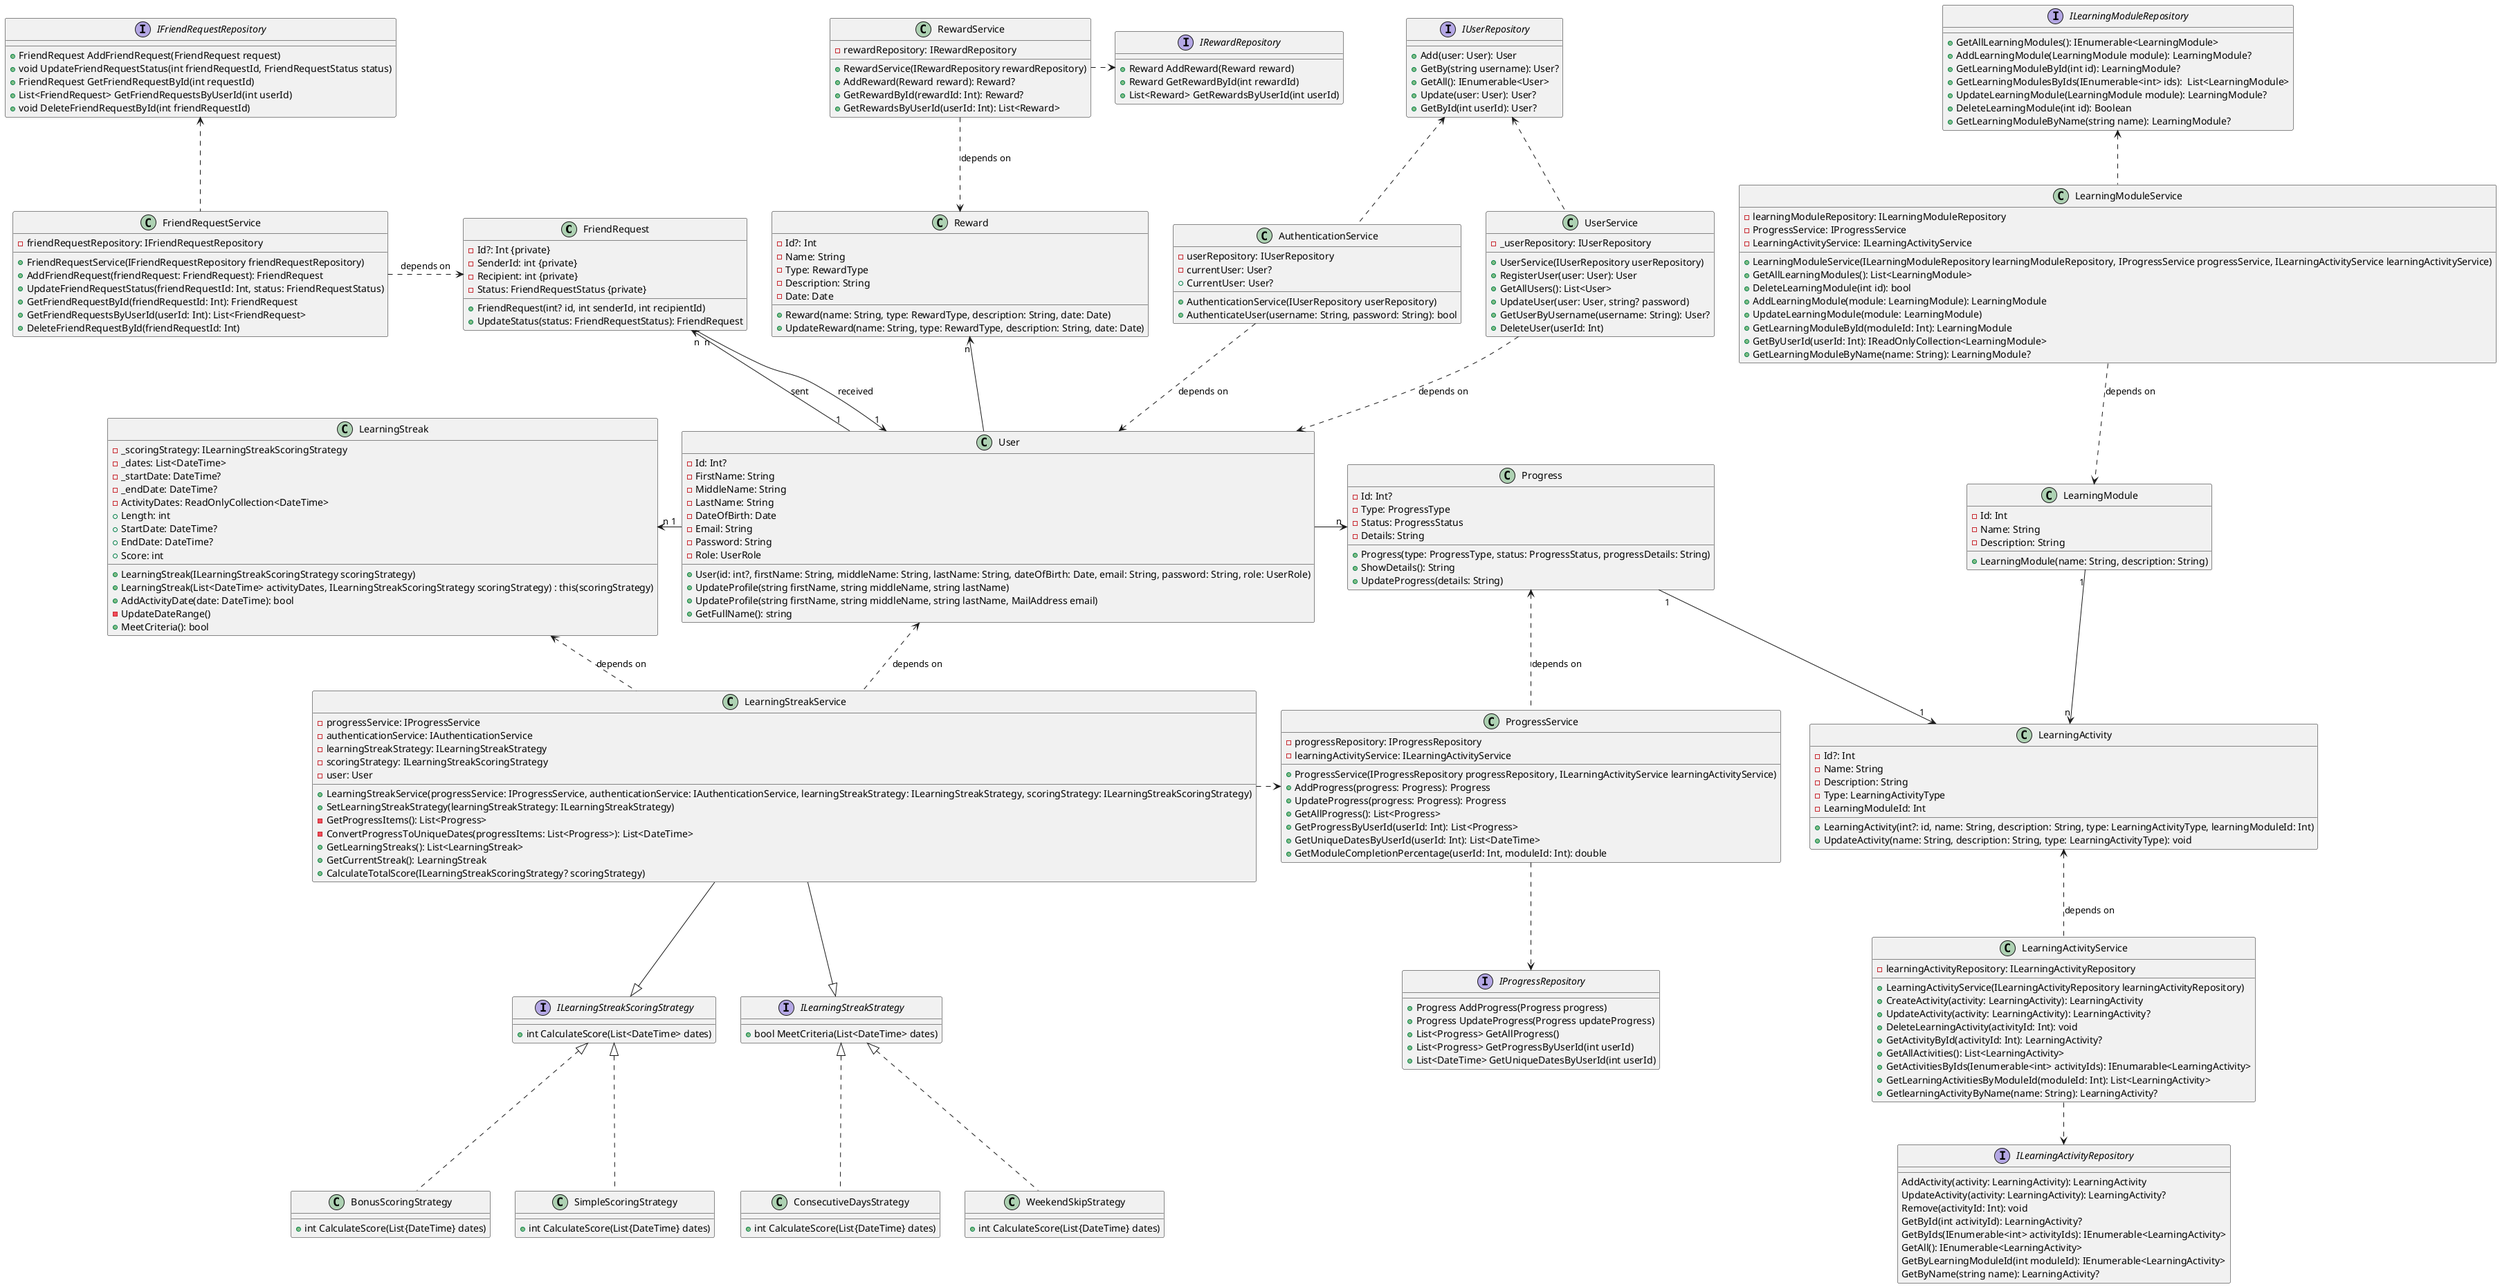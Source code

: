 @startuml

class FriendRequest {
    - Id?: Int {private}
    - SenderId: int {private}
    - Recipient: int {private}
    - Status: FriendRequestStatus {private}
    + FriendRequest(int? id, int senderId, int recipientId)
    +UpdateStatus(status: FriendRequestStatus): FriendRequest
}

class LearningActivity {
    - Id?: Int
    - Name: String
    - Description: String
    - Type: LearningActivityType
    - LearningModuleId: Int
    + LearningActivity(int?: id, name: String, description: String, type: LearningActivityType, learningModuleId: Int)
    + UpdateActivity(name: String, description: String, type: LearningActivityType): void
}

class LearningModule {
    - Id: Int
    - Name: String
    - Description: String
    + LearningModule(name: String, description: String)
}

class Progress {
    - Id: Int?
    - Type: ProgressType
    - Status: ProgressStatus
    - Details: String
    +Progress(type: ProgressType, status: ProgressStatus, progressDetails: String)
    +ShowDetails(): String
    +UpdateProgress(details: String)
}

class Reward {
    - Id?: Int
    - Name: String
    - Type: RewardType
    - Description: String
    - Date: Date
    + Reward(name: String, type: RewardType, description: String, date: Date)
    + UpdateReward(name: String, type: RewardType, description: String, date: Date)
}

class User {
    - Id: Int?
    - FirstName: String
    - MiddleName: String
    - LastName: String
    - DateOfBirth: Date
    - Email: String
    - Password: String
    - Role: UserRole
    + User(id: int?, firstName: String, middleName: String, lastName: String, dateOfBirth: Date, email: String, password: String, role: UserRole)
    + UpdateProfile(string firstName, string middleName, string lastName)
    + UpdateProfile(string firstName, string middleName, string lastName, MailAddress email)
    + GetFullName(): string
}

class LearningStreak {
    - _scoringStrategy: ILearningStreakScoringStrategy
    - _dates: List<DateTime>
    - _startDate: DateTime?
    - _endDate: DateTime?
    - ActivityDates: ReadOnlyCollection<DateTime>
    + Length: int
    + StartDate: DateTime?
    + EndDate: DateTime?
    + Score: int
    + LearningStreak(ILearningStreakScoringStrategy scoringStrategy)
    + LearningStreak(List<DateTime> activityDates, ILearningStreakScoringStrategy scoringStrategy) : this(scoringStrategy)
    + AddActivityDate(date: DateTime): bool
    - UpdateDateRange()
    + MeetCriteria(): bool
}

class RewardService {
    - rewardRepository: IRewardRepository
    + RewardService(IRewardRepository rewardRepository)
    + AddReward(Reward reward): Reward?
    + GetRewardById(rewardId: Int): Reward?
    + GetRewardsByUserId(userId: Int): List<Reward>
}

class FriendRequestService {
    - friendRequestRepository: IFriendRequestRepository
    + FriendRequestService(IFriendRequestRepository friendRequestRepository)
    + AddFriendRequest(friendRequest: FriendRequest): FriendRequest
    + UpdateFriendRequestStatus(friendRequestId: Int, status: FriendRequestStatus)
    + GetFriendRequestById(friendRequestId: Int): FriendRequest
    + GetFriendRequestsByUserId(userId: Int): List<FriendRequest>
    + DeleteFriendRequestById(friendRequestId: Int)
}

class ProgressService {
    - progressRepository: IProgressRepository
    - learningActivityService: ILearningActivityService
    + ProgressService(IProgressRepository progressRepository, ILearningActivityService learningActivityService)
    + AddProgress(progress: Progress): Progress
    + UpdateProgress(progress: Progress): Progress
    + GetAllProgress(): List<Progress>
    + GetProgressByUserId(userId: Int): List<Progress>
    + GetUniqueDatesByUserId(userId: Int): List<DateTime>
    + GetModuleCompletionPercentage(userId: Int, moduleId: Int): double
}

class LearningActivityService {
    - learningActivityRepository: ILearningActivityRepository
    + LearningActivityService(ILearningActivityRepository learningActivityRepository)
    + CreateActivity(activity: LearningActivity): LearningActivity
    + UpdateActivity(activity: LearningActivity): LearningActivity?
    + DeleteLearningActivity(activityId: Int): void
    + GetActivityById(activityId: Int): LearningActivity?
    + GetAllActivities(): List<LearningActivity>
    + GetActivitiesByIds(Ienumerable<int> activityIds): IEnumarable<LearningActivity>
    + GetLearningActivitiesByModuleId(moduleId: Int): List<LearningActivity>
    + GetlearningActivityByName(name: String): LearningActivity?
}

class UserService {
    - _userRepository: IUserRepository
    + UserService(IUserRepository userRepository)
    + RegisterUser(user: User): User
    + GetAllUsers(): List<User>
    + UpdateUser(user: User, string? password)
    + GetUserByUsername(username: String): User?
    + DeleteUser(userId: Int)
}

class LearningStreakService {
    - progressService: IProgressService
    - authenticationService: IAuthenticationService
    - learningStreakStrategy: ILearningStreakStrategy
    - scoringStrategy: ILearningStreakScoringStrategy
    - user: User
    + LearningStreakService(progressService: IProgressService, authenticationService: IAuthenticationService, learningStreakStrategy: ILearningStreakStrategy, scoringStrategy: ILearningStreakScoringStrategy)
    + SetLearningStreakStrategy(learningStreakStrategy: ILearningStreakStrategy)
    - GetProgressItems(): List<Progress>
    - ConvertProgressToUniqueDates(progressItems: List<Progress>): List<DateTime>
    + GetLearningStreaks(): List<LearningStreak>
    + GetCurrentStreak(): LearningStreak
    + CalculateTotalScore(ILearningStreakScoringStrategy? scoringStrategy)
}

class LearningModuleService {
    - learningModuleRepository: ILearningModuleRepository
    - ProgressService: IProgressService
    - LearningActivityService: ILearningActivityService
    + LearningModuleService(ILearningModuleRepository learningModuleRepository, IProgressService progressService, ILearningActivityService learningActivityService)
    + GetAllLearningModules(): List<LearningModule>
    + DeleteLearningModule(int id): bool
    + AddLearningModule(module: LearningModule): LearningModule
    + UpdateLearningModule(module: LearningModule)
    + GetLearningModuleById(moduleId: Int): LearningModule
    + GetByUserId(userId: Int): IReadOnlyCollection<LearningModule>
    + GetLearningModuleByName(name: String): LearningModule?
}

class AuthenticationService {
    - userRepository: IUserRepository
    - currentUser: User?
    + AuthenticationService(IUserRepository userRepository)
    + AuthenticateUser(username: String, password: String): bool
    + CurrentUser: User?
}

interface IUserRepository {
    + Add(user: User): User
    + GetBy(string username): User?
    + GetAll(): IEnumerable<User>
    + Update(user: User): User?
    + GetById(int userId): User?
}

interface ILearningActivityRepository {
    AddActivity(activity: LearningActivity): LearningActivity
    UpdateActivity(activity: LearningActivity): LearningActivity?
    Remove(activityId: Int): void
    GetById(int activityId): LearningActivity?
    GetByIds(IEnumerable<int> activityIds): IEnumerable<LearningActivity>
    GetAll(): IEnumerable<LearningActivity>
    GetByLearningModuleId(int moduleId): IEnumerable<LearningActivity>
    GetByName(string name): LearningActivity?
}

interface ILearningModuleRepository {
    + GetAllLearningModules(): IEnumerable<LearningModule> 
    + AddLearningModule(LearningModule module): LearningModule? 
    + GetLearningModuleById(int id): LearningModule? 
    + GetLearningModulesByIds(IEnumerable<int> ids):  List<LearningModule> 
    + UpdateLearningModule(LearningModule module): LearningModule? 
    + DeleteLearningModule(int id): Boolean 
    + GetLearningModuleByName(string name): LearningModule? 
}

interface IProgressRepository {
    + Progress AddProgress(Progress progress)
    + Progress UpdateProgress(Progress updateProgress)
    + List<Progress> GetAllProgress()
    + List<Progress> GetProgressByUserId(int userId)
    + List<DateTime> GetUniqueDatesByUserId(int userId)
}

interface IFriendRequestRepository {
    + FriendRequest AddFriendRequest(FriendRequest request)
    + void UpdateFriendRequestStatus(int friendRequestId, FriendRequestStatus status)
    + FriendRequest GetFriendRequestById(int requestId)
    + List<FriendRequest> GetFriendRequestsByUserId(int userId)
    + void DeleteFriendRequestById(int friendRequestId)
}

interface IRewardRepository {
    + Reward AddReward(Reward reward)
    + Reward GetRewardById(int rewardId)
    + List<Reward> GetRewardsByUserId(int userId)
}

interface ILearningStreakScoringStrategy {
    + int CalculateScore(List<DateTime> dates)
}

interface ILearningStreakStrategy {
    + bool MeetCriteria(List<DateTime> dates)
}

class WeekendSkipStrategy {
    + int CalculateScore(List{DateTime} dates)
}

class ConsecutiveDaysStrategy {
    + int CalculateScore(List{DateTime} dates)
}

class SimpleScoringStrategy {
    + int CalculateScore(List{DateTime} dates)
}

class BonusScoringStrategy {
    + int CalculateScore(List{DateTime} dates)
}

User -up-> "n" Reward
User -right-> "n" Progress
User "1" -left-> "n" LearningStreak
User "1" -up-> "n" FriendRequest : sent
User "1" <-up- "n" FriendRequest : received

Progress "1" --> "1" LearningActivity
LearningModule "1" --> "n" LearningActivity

LearningModuleService ..> LearningModule : depends on
LearningActivityService .up.> LearningActivity : depends on
ProgressService .up.> Progress : depends on
RewardService .down.> Reward : depends on
UserService .down.> User : depends on
FriendRequestService .right.> FriendRequest : depends on
AuthenticationService ..> User : depends on
LearningStreakService .up.> User : depends on
LearningStreakService .up.> LearningStreak : depends on

AuthenticationService .up.> IUserRepository
LearningActivityService .down.> ILearningActivityRepository
LearningModuleService .up.> ILearningModuleRepository
ProgressService .down.> IProgressRepository
UserService .up.> IUserRepository
FriendRequestService .up.> IFriendRequestRepository
RewardService .right.> IRewardRepository
LearningStreakService .right.> ProgressService

LearningStreakService -down-|> ILearningStreakScoringStrategy
LearningStreakService -down-|> ILearningStreakStrategy
WeekendSkipStrategy -up.|> ILearningStreakStrategy
ConsecutiveDaysStrategy -up.|> ILearningStreakStrategy
SimpleScoringStrategy -up.|> ILearningStreakScoringStrategy
BonusScoringStrategy -up.|> ILearningStreakScoringStrategy

@enduml
